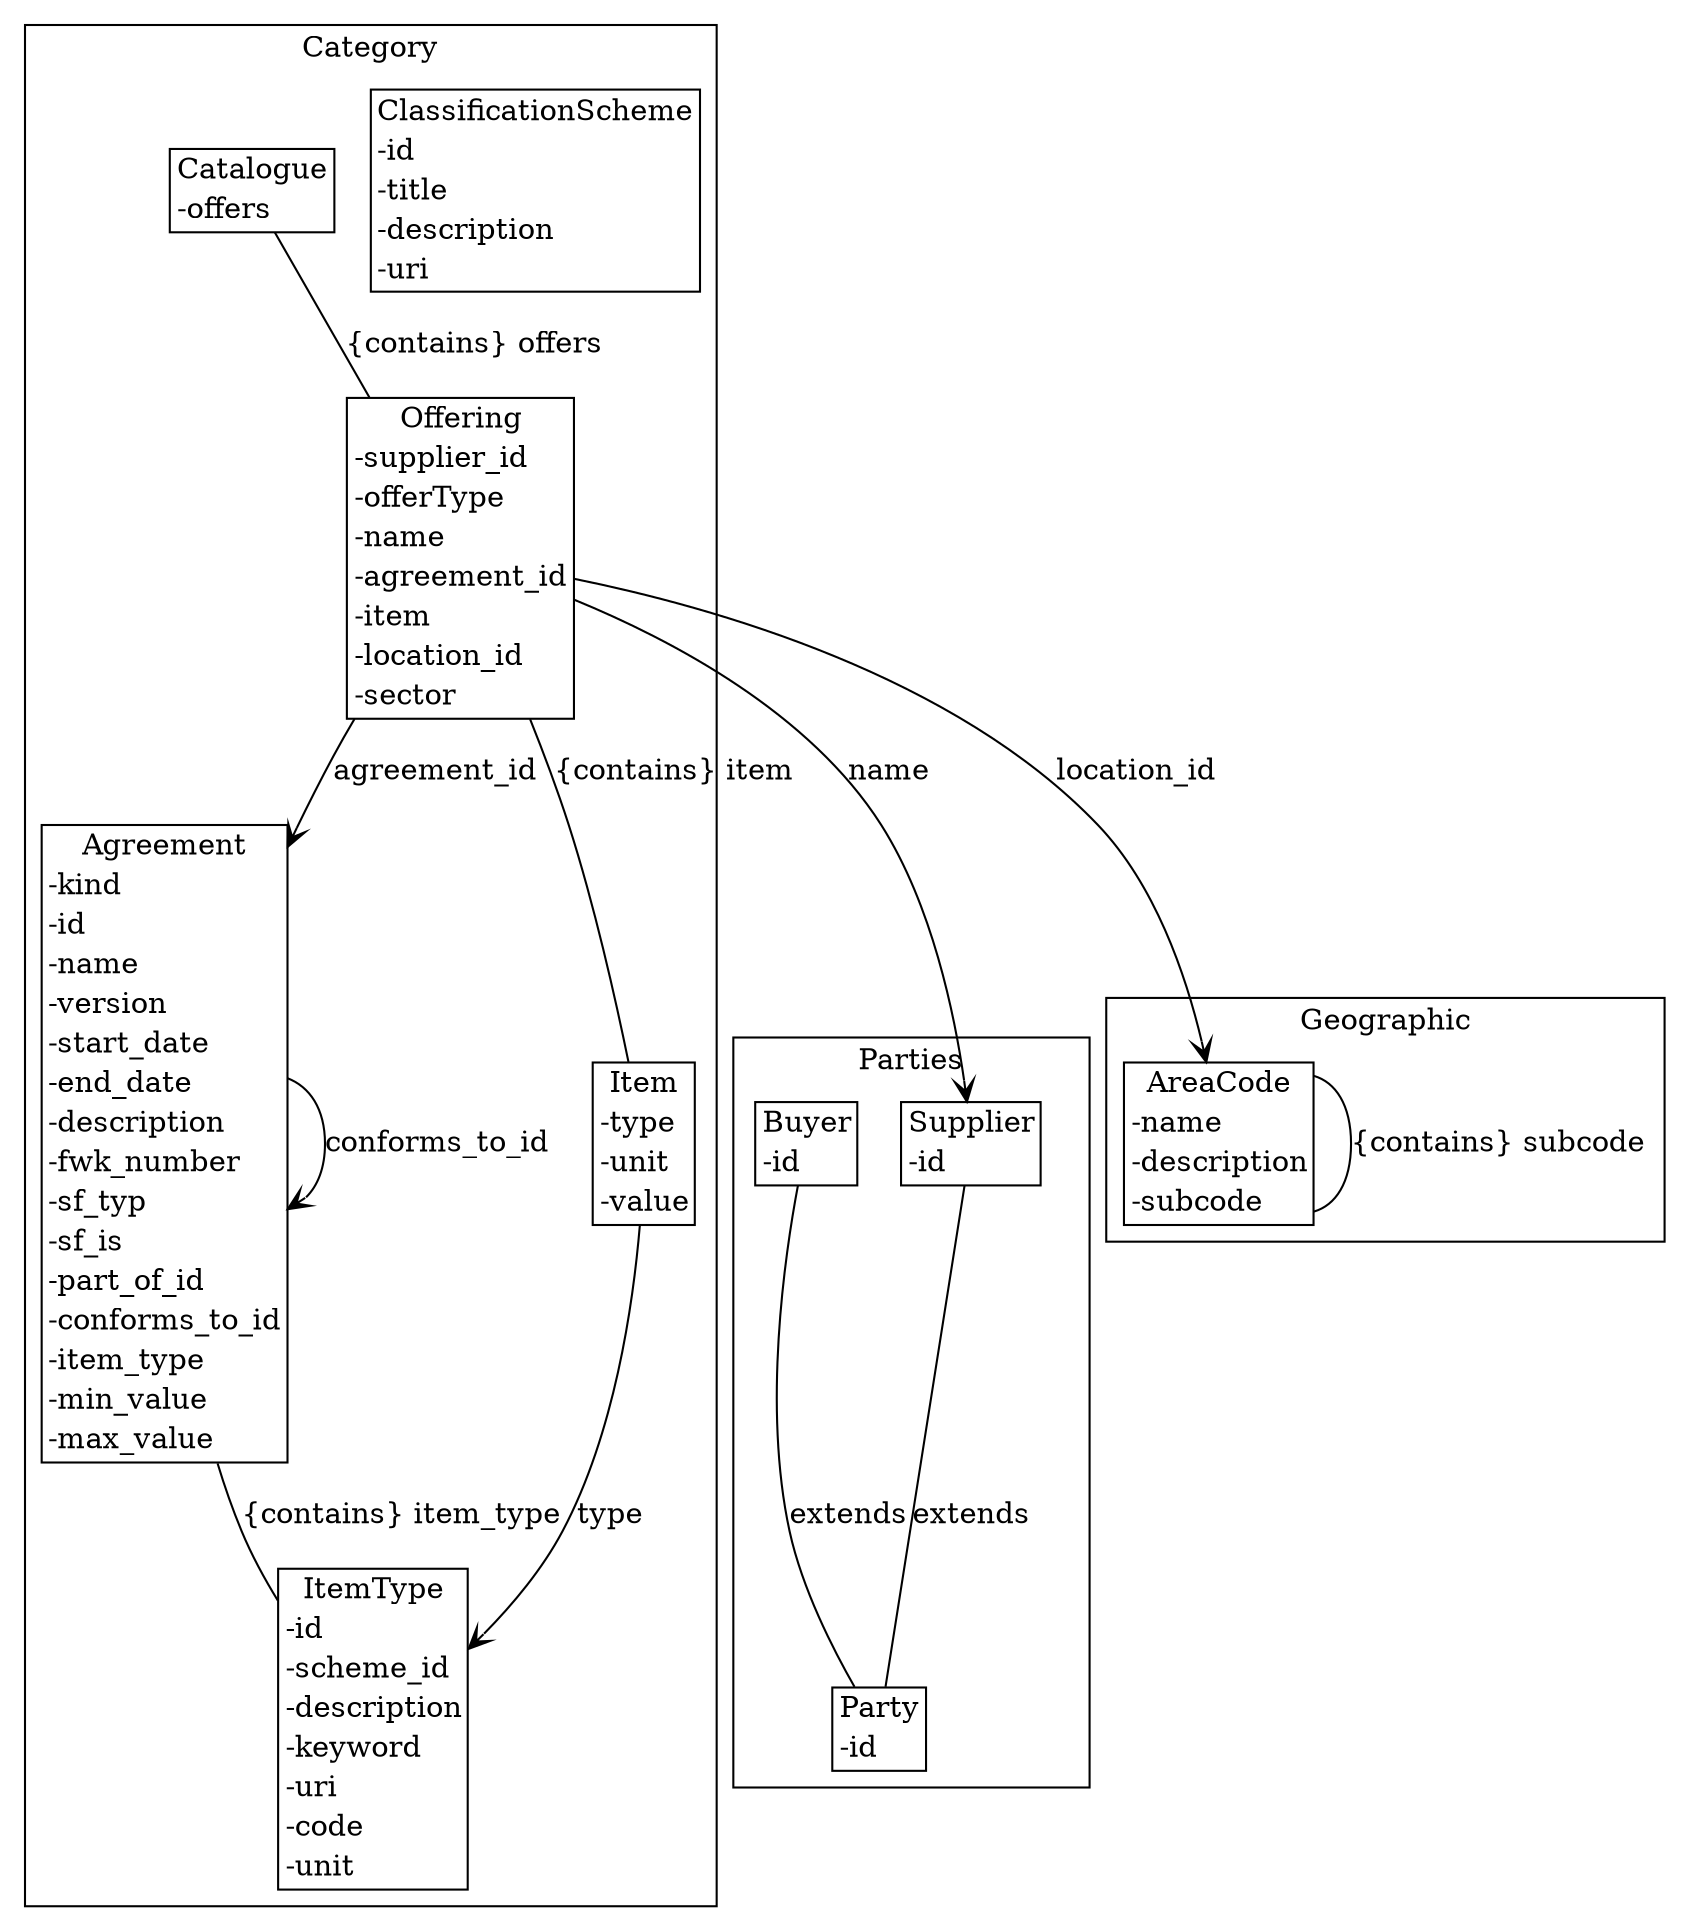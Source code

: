strict digraph {
subgraph cluster_Category {
node [shape=plaintext margin=0];
label=Category;
"ClassificationScheme" [label=<<table BORDER="1" CELLBORDER="0" CELLSPACING="0"><TH><TD>ClassificationScheme</TD></TH><TR><TD ALIGN="LEFT">-id</TD></TR><TR><TD ALIGN="LEFT">-title</TD></TR><TR><TD ALIGN="LEFT">-description</TD></TR><TR><TD ALIGN="LEFT">-uri</TD></TR></table>>];
"ItemType" [label=<<table BORDER="1" CELLBORDER="0" CELLSPACING="0"><TH><TD>ItemType</TD></TH><TR><TD ALIGN="LEFT">-id</TD></TR><TR><TD ALIGN="LEFT">-scheme_id</TD></TR><TR><TD ALIGN="LEFT">-description</TD></TR><TR><TD ALIGN="LEFT">-keyword</TD></TR><TR><TD ALIGN="LEFT">-uri</TD></TR><TR><TD ALIGN="LEFT">-code</TD></TR><TR><TD ALIGN="LEFT">-unit</TD></TR></table>>];
"Agreement" [label=<<table BORDER="1" CELLBORDER="0" CELLSPACING="0"><TH><TD>Agreement</TD></TH><TR><TD ALIGN="LEFT">-kind</TD></TR><TR><TD ALIGN="LEFT">-id</TD></TR><TR><TD ALIGN="LEFT">-name</TD></TR><TR><TD ALIGN="LEFT">-version</TD></TR><TR><TD ALIGN="LEFT">-start_date</TD></TR><TR><TD ALIGN="LEFT">-end_date</TD></TR><TR><TD ALIGN="LEFT">-description</TD></TR><TR><TD ALIGN="LEFT">-fwk_number</TD></TR><TR><TD ALIGN="LEFT">-sf_typ</TD></TR><TR><TD ALIGN="LEFT">-sf_is</TD></TR><TR><TD ALIGN="LEFT">-part_of_id</TD></TR><TR><TD ALIGN="LEFT">-conforms_to_id</TD></TR><TR><TD ALIGN="LEFT">-item_type</TD></TR><TR><TD ALIGN="LEFT">-min_value</TD></TR><TR><TD ALIGN="LEFT">-max_value</TD></TR></table>>];
"Item" [label=<<table BORDER="1" CELLBORDER="0" CELLSPACING="0"><TH><TD>Item</TD></TH><TR><TD ALIGN="LEFT">-type</TD></TR><TR><TD ALIGN="LEFT">-unit</TD></TR><TR><TD ALIGN="LEFT">-value</TD></TR></table>>];
"Offering" [label=<<table BORDER="1" CELLBORDER="0" CELLSPACING="0"><TH><TD>Offering</TD></TH><TR><TD ALIGN="LEFT">-supplier_id</TD></TR><TR><TD ALIGN="LEFT">-offerType</TD></TR><TR><TD ALIGN="LEFT">-name</TD></TR><TR><TD ALIGN="LEFT">-agreement_id</TD></TR><TR><TD ALIGN="LEFT">-item</TD></TR><TR><TD ALIGN="LEFT">-location_id</TD></TR><TR><TD ALIGN="LEFT">-sector</TD></TR></table>>];
"Catalogue" [label=<<table BORDER="1" CELLBORDER="0" CELLSPACING="0"><TH><TD>Catalogue</TD></TH><TR><TD ALIGN="LEFT">-offers</TD></TR></table>>];
}
subgraph cluster_Parties {
node [shape=plaintext margin=0];
label=Parties;
"Party" [label=<<table BORDER="1" CELLBORDER="0" CELLSPACING="0"><TH><TD>Party</TD></TH><TR><TD ALIGN="LEFT">-id</TD></TR></table>>];
"Supplier" [label=<<table BORDER="1" CELLBORDER="0" CELLSPACING="0"><TH><TD>Supplier</TD></TH><TR><TD ALIGN="LEFT">-id</TD></TR></table>>];
"Buyer" [label=<<table BORDER="1" CELLBORDER="0" CELLSPACING="0"><TH><TD>Buyer</TD></TH><TR><TD ALIGN="LEFT">-id</TD></TR></table>>];
}
subgraph cluster_Geographic {
node [shape=plaintext margin=0];
label=Geographic;
"AreaCode" [label=<<table BORDER="1" CELLBORDER="0" CELLSPACING="0"><TH><TD>AreaCode</TD></TH><TR><TD ALIGN="LEFT">-name</TD></TR><TR><TD ALIGN="LEFT">-description</TD></TR><TR><TD ALIGN="LEFT">-subcode</TD></TR></table>>];
}
"Agreement" -> "Agreement" [label="part_of_id" arrowhead = "open" arrowtail = "none" ];
"Agreement" -> "Agreement" [label="conforms_to_id" arrowhead = "open" arrowtail = "none" ];
"Agreement" -> "ItemType" [label="{contains} item_type" arrowhead = "none" arrowtail = "diamond" ];
"Item" -> "ItemType" [label="type" arrowhead = "open" arrowtail = "none" ];
"Offering" -> "Supplier" [label="supplier_id" arrowhead = "open" arrowtail = "none" ];
"Offering" -> "Supplier" [label="name" arrowhead = "open" arrowtail = "none" ];
"Offering" -> "Agreement" [label="agreement_id" arrowhead = "open" arrowtail = "none" ];
"Offering" -> "Item" [label="{contains} item" arrowhead = "none" arrowtail = "diamond" ];
"Offering" -> "AreaCode" [label="location_id" arrowhead = "open" arrowtail = "none" ];
"Catalogue" -> "Offering" [label="{contains} offers" arrowhead = "none" arrowtail = "diamond" ];
"Supplier" -> "Party" [label="extends" arrowhead = "none" arrowtail = "normal" ];
"Buyer" -> "Party" [label="extends" arrowhead = "none" arrowtail = "normal" ];
"AreaCode" -> "AreaCode" [label="{contains} subcode" arrowhead = "none" arrowtail = "diamond" ];
}
